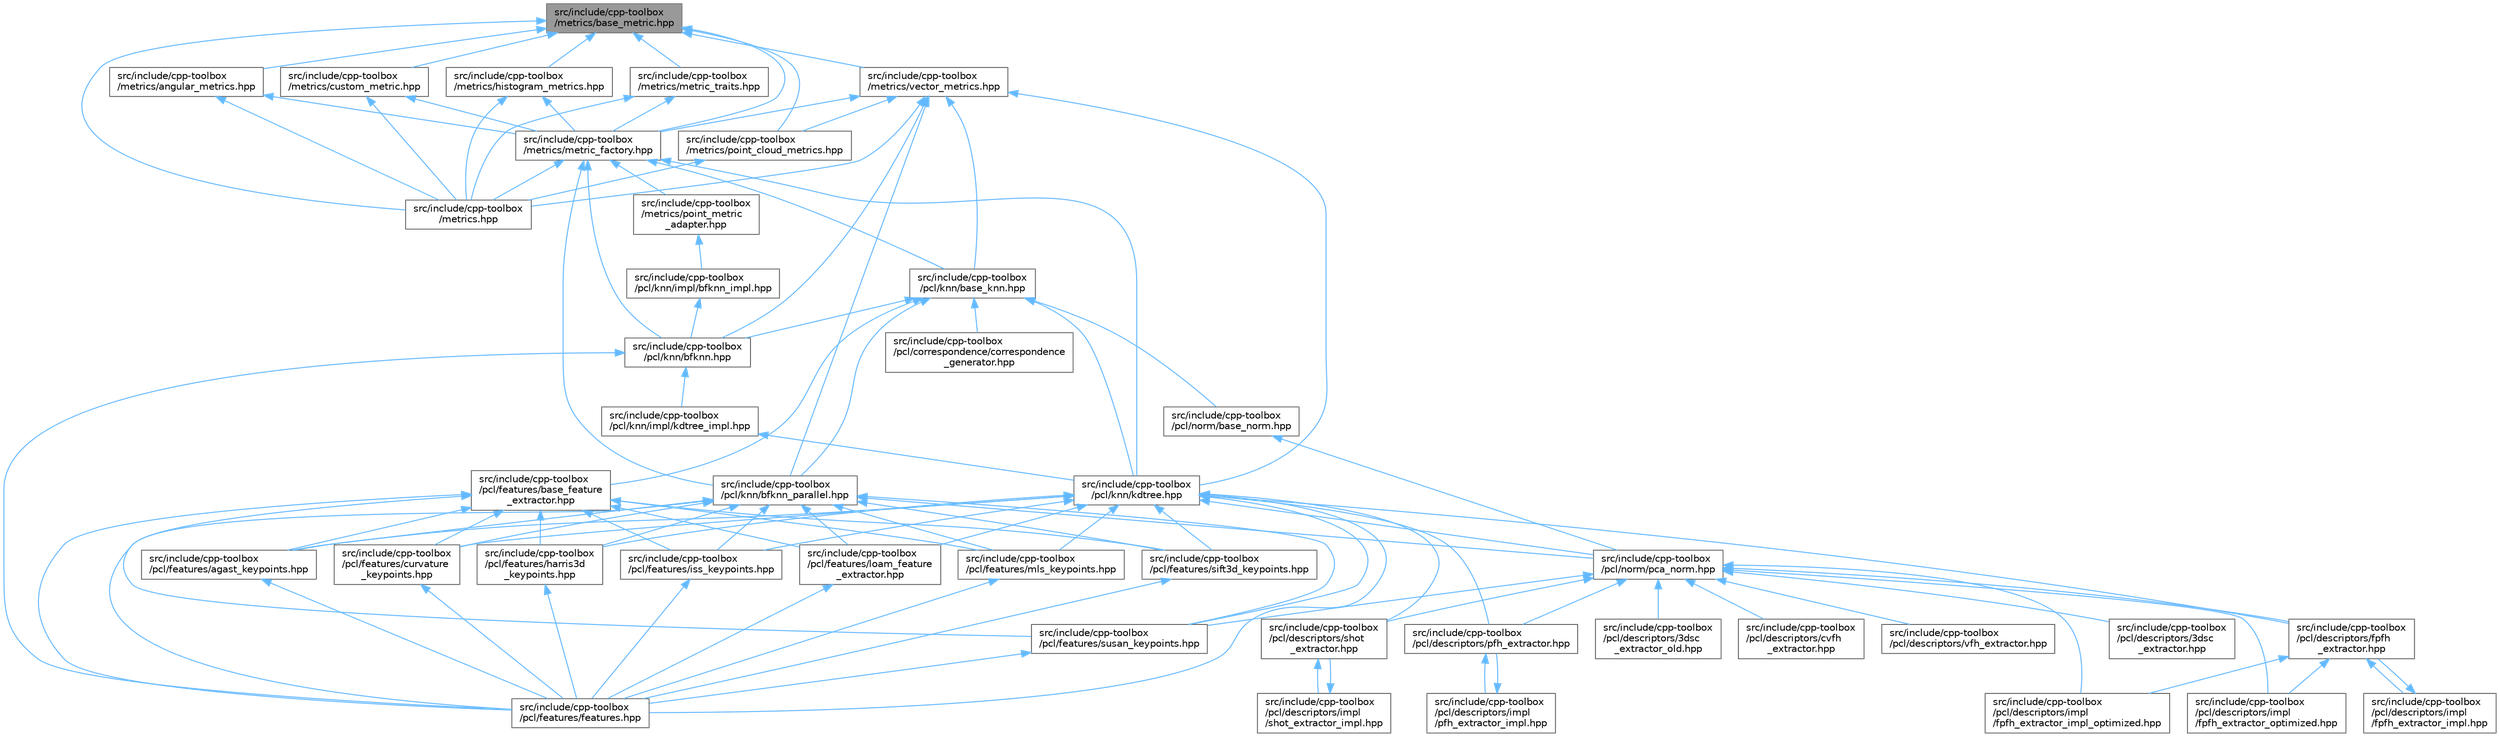 digraph "src/include/cpp-toolbox/metrics/base_metric.hpp"
{
 // LATEX_PDF_SIZE
  bgcolor="transparent";
  edge [fontname=Helvetica,fontsize=10,labelfontname=Helvetica,labelfontsize=10];
  node [fontname=Helvetica,fontsize=10,shape=box,height=0.2,width=0.4];
  Node1 [id="Node000001",label="src/include/cpp-toolbox\l/metrics/base_metric.hpp",height=0.2,width=0.4,color="gray40", fillcolor="grey60", style="filled", fontcolor="black",tooltip=" "];
  Node1 -> Node2 [id="edge1_Node000001_Node000002",dir="back",color="steelblue1",style="solid",tooltip=" "];
  Node2 [id="Node000002",label="src/include/cpp-toolbox\l/metrics.hpp",height=0.2,width=0.4,color="grey40", fillcolor="white", style="filled",URL="$metrics_8hpp.html",tooltip=" "];
  Node1 -> Node3 [id="edge2_Node000001_Node000003",dir="back",color="steelblue1",style="solid",tooltip=" "];
  Node3 [id="Node000003",label="src/include/cpp-toolbox\l/metrics/angular_metrics.hpp",height=0.2,width=0.4,color="grey40", fillcolor="white", style="filled",URL="$angular__metrics_8hpp.html",tooltip=" "];
  Node3 -> Node2 [id="edge3_Node000003_Node000002",dir="back",color="steelblue1",style="solid",tooltip=" "];
  Node3 -> Node4 [id="edge4_Node000003_Node000004",dir="back",color="steelblue1",style="solid",tooltip=" "];
  Node4 [id="Node000004",label="src/include/cpp-toolbox\l/metrics/metric_factory.hpp",height=0.2,width=0.4,color="grey40", fillcolor="white", style="filled",URL="$metric__factory_8hpp.html",tooltip=" "];
  Node4 -> Node2 [id="edge5_Node000004_Node000002",dir="back",color="steelblue1",style="solid",tooltip=" "];
  Node4 -> Node5 [id="edge6_Node000004_Node000005",dir="back",color="steelblue1",style="solid",tooltip=" "];
  Node5 [id="Node000005",label="src/include/cpp-toolbox\l/metrics/point_metric\l_adapter.hpp",height=0.2,width=0.4,color="grey40", fillcolor="white", style="filled",URL="$point__metric__adapter_8hpp.html",tooltip=" "];
  Node5 -> Node6 [id="edge7_Node000005_Node000006",dir="back",color="steelblue1",style="solid",tooltip=" "];
  Node6 [id="Node000006",label="src/include/cpp-toolbox\l/pcl/knn/impl/bfknn_impl.hpp",height=0.2,width=0.4,color="grey40", fillcolor="white", style="filled",URL="$bfknn__impl_8hpp.html",tooltip=" "];
  Node6 -> Node7 [id="edge8_Node000006_Node000007",dir="back",color="steelblue1",style="solid",tooltip=" "];
  Node7 [id="Node000007",label="src/include/cpp-toolbox\l/pcl/knn/bfknn.hpp",height=0.2,width=0.4,color="grey40", fillcolor="white", style="filled",URL="$bfknn_8hpp.html",tooltip=" "];
  Node7 -> Node8 [id="edge9_Node000007_Node000008",dir="back",color="steelblue1",style="solid",tooltip=" "];
  Node8 [id="Node000008",label="src/include/cpp-toolbox\l/pcl/features/features.hpp",height=0.2,width=0.4,color="grey40", fillcolor="white", style="filled",URL="$features_8hpp.html",tooltip="PCL特征提取器集合头文件 / PCL feature extractors collection header file."];
  Node7 -> Node9 [id="edge10_Node000007_Node000009",dir="back",color="steelblue1",style="solid",tooltip=" "];
  Node9 [id="Node000009",label="src/include/cpp-toolbox\l/pcl/knn/impl/kdtree_impl.hpp",height=0.2,width=0.4,color="grey40", fillcolor="white", style="filled",URL="$kdtree__impl_8hpp.html",tooltip=" "];
  Node9 -> Node10 [id="edge11_Node000009_Node000010",dir="back",color="steelblue1",style="solid",tooltip=" "];
  Node10 [id="Node000010",label="src/include/cpp-toolbox\l/pcl/knn/kdtree.hpp",height=0.2,width=0.4,color="grey40", fillcolor="white", style="filled",URL="$kdtree_8hpp.html",tooltip=" "];
  Node10 -> Node11 [id="edge12_Node000010_Node000011",dir="back",color="steelblue1",style="solid",tooltip=" "];
  Node11 [id="Node000011",label="src/include/cpp-toolbox\l/pcl/descriptors/fpfh\l_extractor.hpp",height=0.2,width=0.4,color="grey40", fillcolor="white", style="filled",URL="$fpfh__extractor_8hpp.html",tooltip=" "];
  Node11 -> Node12 [id="edge13_Node000011_Node000012",dir="back",color="steelblue1",style="solid",tooltip=" "];
  Node12 [id="Node000012",label="src/include/cpp-toolbox\l/pcl/descriptors/impl\l/fpfh_extractor_impl.hpp",height=0.2,width=0.4,color="grey40", fillcolor="white", style="filled",URL="$fpfh__extractor__impl_8hpp.html",tooltip=" "];
  Node12 -> Node11 [id="edge14_Node000012_Node000011",dir="back",color="steelblue1",style="solid",tooltip=" "];
  Node11 -> Node13 [id="edge15_Node000011_Node000013",dir="back",color="steelblue1",style="solid",tooltip=" "];
  Node13 [id="Node000013",label="src/include/cpp-toolbox\l/pcl/descriptors/impl\l/fpfh_extractor_impl_optimized.hpp",height=0.2,width=0.4,color="grey40", fillcolor="white", style="filled",URL="$fpfh__extractor__impl__optimized_8hpp.html",tooltip=" "];
  Node11 -> Node14 [id="edge16_Node000011_Node000014",dir="back",color="steelblue1",style="solid",tooltip=" "];
  Node14 [id="Node000014",label="src/include/cpp-toolbox\l/pcl/descriptors/impl\l/fpfh_extractor_optimized.hpp",height=0.2,width=0.4,color="grey40", fillcolor="white", style="filled",URL="$fpfh__extractor__optimized_8hpp.html",tooltip=" "];
  Node10 -> Node15 [id="edge17_Node000010_Node000015",dir="back",color="steelblue1",style="solid",tooltip=" "];
  Node15 [id="Node000015",label="src/include/cpp-toolbox\l/pcl/descriptors/pfh_extractor.hpp",height=0.2,width=0.4,color="grey40", fillcolor="white", style="filled",URL="$pfh__extractor_8hpp.html",tooltip=" "];
  Node15 -> Node16 [id="edge18_Node000015_Node000016",dir="back",color="steelblue1",style="solid",tooltip=" "];
  Node16 [id="Node000016",label="src/include/cpp-toolbox\l/pcl/descriptors/impl\l/pfh_extractor_impl.hpp",height=0.2,width=0.4,color="grey40", fillcolor="white", style="filled",URL="$pfh__extractor__impl_8hpp.html",tooltip=" "];
  Node16 -> Node15 [id="edge19_Node000016_Node000015",dir="back",color="steelblue1",style="solid",tooltip=" "];
  Node10 -> Node17 [id="edge20_Node000010_Node000017",dir="back",color="steelblue1",style="solid",tooltip=" "];
  Node17 [id="Node000017",label="src/include/cpp-toolbox\l/pcl/descriptors/shot\l_extractor.hpp",height=0.2,width=0.4,color="grey40", fillcolor="white", style="filled",URL="$shot__extractor_8hpp.html",tooltip=" "];
  Node17 -> Node18 [id="edge21_Node000017_Node000018",dir="back",color="steelblue1",style="solid",tooltip=" "];
  Node18 [id="Node000018",label="src/include/cpp-toolbox\l/pcl/descriptors/impl\l/shot_extractor_impl.hpp",height=0.2,width=0.4,color="grey40", fillcolor="white", style="filled",URL="$shot__extractor__impl_8hpp.html",tooltip=" "];
  Node18 -> Node17 [id="edge22_Node000018_Node000017",dir="back",color="steelblue1",style="solid",tooltip=" "];
  Node10 -> Node19 [id="edge23_Node000010_Node000019",dir="back",color="steelblue1",style="solid",tooltip=" "];
  Node19 [id="Node000019",label="src/include/cpp-toolbox\l/pcl/features/agast_keypoints.hpp",height=0.2,width=0.4,color="grey40", fillcolor="white", style="filled",URL="$agast__keypoints_8hpp.html",tooltip=" "];
  Node19 -> Node8 [id="edge24_Node000019_Node000008",dir="back",color="steelblue1",style="solid",tooltip=" "];
  Node10 -> Node20 [id="edge25_Node000010_Node000020",dir="back",color="steelblue1",style="solid",tooltip=" "];
  Node20 [id="Node000020",label="src/include/cpp-toolbox\l/pcl/features/curvature\l_keypoints.hpp",height=0.2,width=0.4,color="grey40", fillcolor="white", style="filled",URL="$curvature__keypoints_8hpp.html",tooltip=" "];
  Node20 -> Node8 [id="edge26_Node000020_Node000008",dir="back",color="steelblue1",style="solid",tooltip=" "];
  Node10 -> Node8 [id="edge27_Node000010_Node000008",dir="back",color="steelblue1",style="solid",tooltip=" "];
  Node10 -> Node21 [id="edge28_Node000010_Node000021",dir="back",color="steelblue1",style="solid",tooltip=" "];
  Node21 [id="Node000021",label="src/include/cpp-toolbox\l/pcl/features/harris3d\l_keypoints.hpp",height=0.2,width=0.4,color="grey40", fillcolor="white", style="filled",URL="$harris3d__keypoints_8hpp.html",tooltip=" "];
  Node21 -> Node8 [id="edge29_Node000021_Node000008",dir="back",color="steelblue1",style="solid",tooltip=" "];
  Node10 -> Node22 [id="edge30_Node000010_Node000022",dir="back",color="steelblue1",style="solid",tooltip=" "];
  Node22 [id="Node000022",label="src/include/cpp-toolbox\l/pcl/features/iss_keypoints.hpp",height=0.2,width=0.4,color="grey40", fillcolor="white", style="filled",URL="$iss__keypoints_8hpp.html",tooltip=" "];
  Node22 -> Node8 [id="edge31_Node000022_Node000008",dir="back",color="steelblue1",style="solid",tooltip=" "];
  Node10 -> Node23 [id="edge32_Node000010_Node000023",dir="back",color="steelblue1",style="solid",tooltip=" "];
  Node23 [id="Node000023",label="src/include/cpp-toolbox\l/pcl/features/loam_feature\l_extractor.hpp",height=0.2,width=0.4,color="grey40", fillcolor="white", style="filled",URL="$loam__feature__extractor_8hpp.html",tooltip=" "];
  Node23 -> Node8 [id="edge33_Node000023_Node000008",dir="back",color="steelblue1",style="solid",tooltip=" "];
  Node10 -> Node24 [id="edge34_Node000010_Node000024",dir="back",color="steelblue1",style="solid",tooltip=" "];
  Node24 [id="Node000024",label="src/include/cpp-toolbox\l/pcl/features/mls_keypoints.hpp",height=0.2,width=0.4,color="grey40", fillcolor="white", style="filled",URL="$mls__keypoints_8hpp.html",tooltip=" "];
  Node24 -> Node8 [id="edge35_Node000024_Node000008",dir="back",color="steelblue1",style="solid",tooltip=" "];
  Node10 -> Node25 [id="edge36_Node000010_Node000025",dir="back",color="steelblue1",style="solid",tooltip=" "];
  Node25 [id="Node000025",label="src/include/cpp-toolbox\l/pcl/features/sift3d_keypoints.hpp",height=0.2,width=0.4,color="grey40", fillcolor="white", style="filled",URL="$sift3d__keypoints_8hpp.html",tooltip=" "];
  Node25 -> Node8 [id="edge37_Node000025_Node000008",dir="back",color="steelblue1",style="solid",tooltip=" "];
  Node10 -> Node26 [id="edge38_Node000010_Node000026",dir="back",color="steelblue1",style="solid",tooltip=" "];
  Node26 [id="Node000026",label="src/include/cpp-toolbox\l/pcl/features/susan_keypoints.hpp",height=0.2,width=0.4,color="grey40", fillcolor="white", style="filled",URL="$susan__keypoints_8hpp.html",tooltip=" "];
  Node26 -> Node8 [id="edge39_Node000026_Node000008",dir="back",color="steelblue1",style="solid",tooltip=" "];
  Node10 -> Node27 [id="edge40_Node000010_Node000027",dir="back",color="steelblue1",style="solid",tooltip=" "];
  Node27 [id="Node000027",label="src/include/cpp-toolbox\l/pcl/norm/pca_norm.hpp",height=0.2,width=0.4,color="grey40", fillcolor="white", style="filled",URL="$pca__norm_8hpp.html",tooltip=" "];
  Node27 -> Node28 [id="edge41_Node000027_Node000028",dir="back",color="steelblue1",style="solid",tooltip=" "];
  Node28 [id="Node000028",label="src/include/cpp-toolbox\l/pcl/descriptors/3dsc\l_extractor.hpp",height=0.2,width=0.4,color="grey40", fillcolor="white", style="filled",URL="$3dsc__extractor_8hpp.html",tooltip=" "];
  Node27 -> Node29 [id="edge42_Node000027_Node000029",dir="back",color="steelblue1",style="solid",tooltip=" "];
  Node29 [id="Node000029",label="src/include/cpp-toolbox\l/pcl/descriptors/3dsc\l_extractor_old.hpp",height=0.2,width=0.4,color="grey40", fillcolor="white", style="filled",URL="$3dsc__extractor__old_8hpp.html",tooltip=" "];
  Node27 -> Node30 [id="edge43_Node000027_Node000030",dir="back",color="steelblue1",style="solid",tooltip=" "];
  Node30 [id="Node000030",label="src/include/cpp-toolbox\l/pcl/descriptors/cvfh\l_extractor.hpp",height=0.2,width=0.4,color="grey40", fillcolor="white", style="filled",URL="$cvfh__extractor_8hpp.html",tooltip=" "];
  Node27 -> Node11 [id="edge44_Node000027_Node000011",dir="back",color="steelblue1",style="solid",tooltip=" "];
  Node27 -> Node13 [id="edge45_Node000027_Node000013",dir="back",color="steelblue1",style="solid",tooltip=" "];
  Node27 -> Node14 [id="edge46_Node000027_Node000014",dir="back",color="steelblue1",style="solid",tooltip=" "];
  Node27 -> Node15 [id="edge47_Node000027_Node000015",dir="back",color="steelblue1",style="solid",tooltip=" "];
  Node27 -> Node17 [id="edge48_Node000027_Node000017",dir="back",color="steelblue1",style="solid",tooltip=" "];
  Node27 -> Node31 [id="edge49_Node000027_Node000031",dir="back",color="steelblue1",style="solid",tooltip=" "];
  Node31 [id="Node000031",label="src/include/cpp-toolbox\l/pcl/descriptors/vfh_extractor.hpp",height=0.2,width=0.4,color="grey40", fillcolor="white", style="filled",URL="$vfh__extractor_8hpp.html",tooltip=" "];
  Node27 -> Node26 [id="edge50_Node000027_Node000026",dir="back",color="steelblue1",style="solid",tooltip=" "];
  Node4 -> Node32 [id="edge51_Node000004_Node000032",dir="back",color="steelblue1",style="solid",tooltip=" "];
  Node32 [id="Node000032",label="src/include/cpp-toolbox\l/pcl/knn/base_knn.hpp",height=0.2,width=0.4,color="grey40", fillcolor="white", style="filled",URL="$base__knn_8hpp.html",tooltip=" "];
  Node32 -> Node33 [id="edge52_Node000032_Node000033",dir="back",color="steelblue1",style="solid",tooltip=" "];
  Node33 [id="Node000033",label="src/include/cpp-toolbox\l/pcl/correspondence/correspondence\l_generator.hpp",height=0.2,width=0.4,color="grey40", fillcolor="white", style="filled",URL="$correspondence__generator_8hpp.html",tooltip=" "];
  Node32 -> Node34 [id="edge53_Node000032_Node000034",dir="back",color="steelblue1",style="solid",tooltip=" "];
  Node34 [id="Node000034",label="src/include/cpp-toolbox\l/pcl/features/base_feature\l_extractor.hpp",height=0.2,width=0.4,color="grey40", fillcolor="white", style="filled",URL="$base__feature__extractor_8hpp.html",tooltip=" "];
  Node34 -> Node19 [id="edge54_Node000034_Node000019",dir="back",color="steelblue1",style="solid",tooltip=" "];
  Node34 -> Node20 [id="edge55_Node000034_Node000020",dir="back",color="steelblue1",style="solid",tooltip=" "];
  Node34 -> Node8 [id="edge56_Node000034_Node000008",dir="back",color="steelblue1",style="solid",tooltip=" "];
  Node34 -> Node21 [id="edge57_Node000034_Node000021",dir="back",color="steelblue1",style="solid",tooltip=" "];
  Node34 -> Node22 [id="edge58_Node000034_Node000022",dir="back",color="steelblue1",style="solid",tooltip=" "];
  Node34 -> Node23 [id="edge59_Node000034_Node000023",dir="back",color="steelblue1",style="solid",tooltip=" "];
  Node34 -> Node24 [id="edge60_Node000034_Node000024",dir="back",color="steelblue1",style="solid",tooltip=" "];
  Node34 -> Node25 [id="edge61_Node000034_Node000025",dir="back",color="steelblue1",style="solid",tooltip=" "];
  Node34 -> Node26 [id="edge62_Node000034_Node000026",dir="back",color="steelblue1",style="solid",tooltip=" "];
  Node32 -> Node7 [id="edge63_Node000032_Node000007",dir="back",color="steelblue1",style="solid",tooltip=" "];
  Node32 -> Node35 [id="edge64_Node000032_Node000035",dir="back",color="steelblue1",style="solid",tooltip=" "];
  Node35 [id="Node000035",label="src/include/cpp-toolbox\l/pcl/knn/bfknn_parallel.hpp",height=0.2,width=0.4,color="grey40", fillcolor="white", style="filled",URL="$bfknn__parallel_8hpp.html",tooltip=" "];
  Node35 -> Node19 [id="edge65_Node000035_Node000019",dir="back",color="steelblue1",style="solid",tooltip=" "];
  Node35 -> Node20 [id="edge66_Node000035_Node000020",dir="back",color="steelblue1",style="solid",tooltip=" "];
  Node35 -> Node8 [id="edge67_Node000035_Node000008",dir="back",color="steelblue1",style="solid",tooltip=" "];
  Node35 -> Node21 [id="edge68_Node000035_Node000021",dir="back",color="steelblue1",style="solid",tooltip=" "];
  Node35 -> Node22 [id="edge69_Node000035_Node000022",dir="back",color="steelblue1",style="solid",tooltip=" "];
  Node35 -> Node23 [id="edge70_Node000035_Node000023",dir="back",color="steelblue1",style="solid",tooltip=" "];
  Node35 -> Node24 [id="edge71_Node000035_Node000024",dir="back",color="steelblue1",style="solid",tooltip=" "];
  Node35 -> Node25 [id="edge72_Node000035_Node000025",dir="back",color="steelblue1",style="solid",tooltip=" "];
  Node35 -> Node26 [id="edge73_Node000035_Node000026",dir="back",color="steelblue1",style="solid",tooltip=" "];
  Node35 -> Node27 [id="edge74_Node000035_Node000027",dir="back",color="steelblue1",style="solid",tooltip=" "];
  Node32 -> Node10 [id="edge75_Node000032_Node000010",dir="back",color="steelblue1",style="solid",tooltip=" "];
  Node32 -> Node36 [id="edge76_Node000032_Node000036",dir="back",color="steelblue1",style="solid",tooltip=" "];
  Node36 [id="Node000036",label="src/include/cpp-toolbox\l/pcl/norm/base_norm.hpp",height=0.2,width=0.4,color="grey40", fillcolor="white", style="filled",URL="$base__norm_8hpp.html",tooltip=" "];
  Node36 -> Node27 [id="edge77_Node000036_Node000027",dir="back",color="steelblue1",style="solid",tooltip=" "];
  Node4 -> Node7 [id="edge78_Node000004_Node000007",dir="back",color="steelblue1",style="solid",tooltip=" "];
  Node4 -> Node35 [id="edge79_Node000004_Node000035",dir="back",color="steelblue1",style="solid",tooltip=" "];
  Node4 -> Node10 [id="edge80_Node000004_Node000010",dir="back",color="steelblue1",style="solid",tooltip=" "];
  Node1 -> Node37 [id="edge81_Node000001_Node000037",dir="back",color="steelblue1",style="solid",tooltip=" "];
  Node37 [id="Node000037",label="src/include/cpp-toolbox\l/metrics/custom_metric.hpp",height=0.2,width=0.4,color="grey40", fillcolor="white", style="filled",URL="$custom__metric_8hpp.html",tooltip=" "];
  Node37 -> Node2 [id="edge82_Node000037_Node000002",dir="back",color="steelblue1",style="solid",tooltip=" "];
  Node37 -> Node4 [id="edge83_Node000037_Node000004",dir="back",color="steelblue1",style="solid",tooltip=" "];
  Node1 -> Node38 [id="edge84_Node000001_Node000038",dir="back",color="steelblue1",style="solid",tooltip=" "];
  Node38 [id="Node000038",label="src/include/cpp-toolbox\l/metrics/histogram_metrics.hpp",height=0.2,width=0.4,color="grey40", fillcolor="white", style="filled",URL="$histogram__metrics_8hpp.html",tooltip=" "];
  Node38 -> Node2 [id="edge85_Node000038_Node000002",dir="back",color="steelblue1",style="solid",tooltip=" "];
  Node38 -> Node4 [id="edge86_Node000038_Node000004",dir="back",color="steelblue1",style="solid",tooltip=" "];
  Node1 -> Node4 [id="edge87_Node000001_Node000004",dir="back",color="steelblue1",style="solid",tooltip=" "];
  Node1 -> Node39 [id="edge88_Node000001_Node000039",dir="back",color="steelblue1",style="solid",tooltip=" "];
  Node39 [id="Node000039",label="src/include/cpp-toolbox\l/metrics/metric_traits.hpp",height=0.2,width=0.4,color="grey40", fillcolor="white", style="filled",URL="$metric__traits_8hpp.html",tooltip=" "];
  Node39 -> Node2 [id="edge89_Node000039_Node000002",dir="back",color="steelblue1",style="solid",tooltip=" "];
  Node39 -> Node4 [id="edge90_Node000039_Node000004",dir="back",color="steelblue1",style="solid",tooltip=" "];
  Node1 -> Node40 [id="edge91_Node000001_Node000040",dir="back",color="steelblue1",style="solid",tooltip=" "];
  Node40 [id="Node000040",label="src/include/cpp-toolbox\l/metrics/point_cloud_metrics.hpp",height=0.2,width=0.4,color="grey40", fillcolor="white", style="filled",URL="$point__cloud__metrics_8hpp.html",tooltip=" "];
  Node40 -> Node2 [id="edge92_Node000040_Node000002",dir="back",color="steelblue1",style="solid",tooltip=" "];
  Node1 -> Node41 [id="edge93_Node000001_Node000041",dir="back",color="steelblue1",style="solid",tooltip=" "];
  Node41 [id="Node000041",label="src/include/cpp-toolbox\l/metrics/vector_metrics.hpp",height=0.2,width=0.4,color="grey40", fillcolor="white", style="filled",URL="$vector__metrics_8hpp.html",tooltip=" "];
  Node41 -> Node2 [id="edge94_Node000041_Node000002",dir="back",color="steelblue1",style="solid",tooltip=" "];
  Node41 -> Node4 [id="edge95_Node000041_Node000004",dir="back",color="steelblue1",style="solid",tooltip=" "];
  Node41 -> Node40 [id="edge96_Node000041_Node000040",dir="back",color="steelblue1",style="solid",tooltip=" "];
  Node41 -> Node32 [id="edge97_Node000041_Node000032",dir="back",color="steelblue1",style="solid",tooltip=" "];
  Node41 -> Node7 [id="edge98_Node000041_Node000007",dir="back",color="steelblue1",style="solid",tooltip=" "];
  Node41 -> Node35 [id="edge99_Node000041_Node000035",dir="back",color="steelblue1",style="solid",tooltip=" "];
  Node41 -> Node10 [id="edge100_Node000041_Node000010",dir="back",color="steelblue1",style="solid",tooltip=" "];
}

